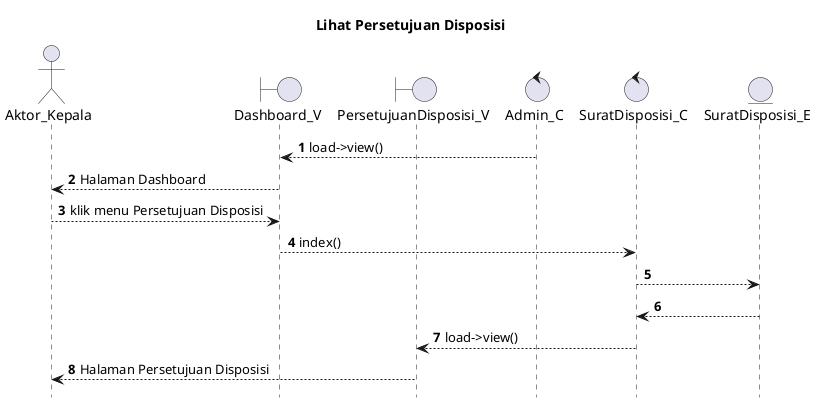 @startuml

autonumber
hide footbox
title Lihat Persetujuan Disposisi 

Actor Aktor_Kepala
boundary Dashboard_V
boundary PersetujuanDisposisi_V
control Admin_C
control SuratDisposisi_C
Entity SuratDisposisi_E

Admin_C --> Dashboard_V: load->view()
Dashboard_V --> Aktor_Kepala: Halaman Dashboard
Aktor_Kepala --> Dashboard_V: klik menu Persetujuan Disposisi 
Dashboard_V --> SuratDisposisi_C: index()
SuratDisposisi_C --> SuratDisposisi_E:
    
    SuratDisposisi_E --> SuratDisposisi_C:
    SuratDisposisi_C --> PersetujuanDisposisi_V: load->view()
    PersetujuanDisposisi_V --> Aktor_Kepala: Halaman Persetujuan Disposisi 

@enduml